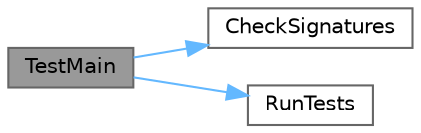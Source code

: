 digraph "TestMain"
{
 // LATEX_PDF_SIZE
  bgcolor="transparent";
  edge [fontname=Helvetica,fontsize=10,labelfontname=Helvetica,labelfontsize=10];
  node [fontname=Helvetica,fontsize=10,shape=box,height=0.2,width=0.4];
  rankdir="LR";
  Node1 [id="Node000001",label="TestMain",height=0.2,width=0.4,color="gray40", fillcolor="grey60", style="filled", fontcolor="black",tooltip="Entry point to a TBB unit test application"];
  Node1 -> Node2 [id="edge1_Node000001_Node000002",color="steelblue1",style="solid",tooltip=" "];
  Node2 [id="Node000002",label="CheckSignatures",height=0.2,width=0.4,color="grey40", fillcolor="white", style="filled",URL="$test__thread_8h.html#a90fbe11e28bf779b18b1cb16793b7e3f",tooltip=" "];
  Node1 -> Node3 [id="edge2_Node000001_Node000003",color="steelblue1",style="solid",tooltip=" "];
  Node3 [id="Node000003",label="RunTests",height=0.2,width=0.4,color="grey40", fillcolor="white", style="filled",URL="$test__tagged__msg_8cpp.html#a42dac6ca34e006a4c6eccfd7842df376",tooltip=" "];
}
